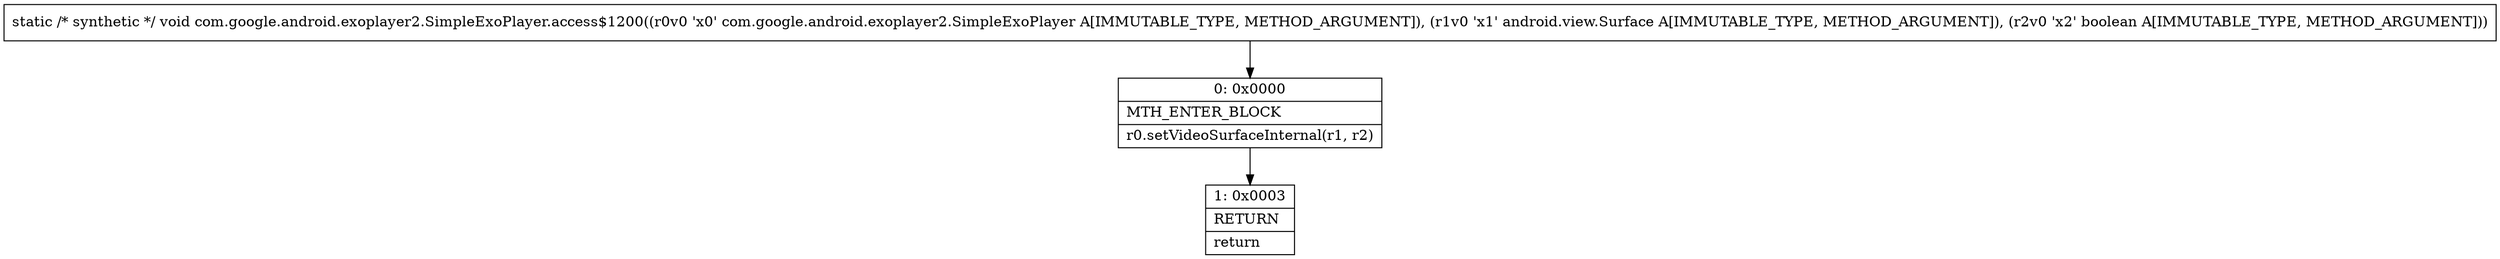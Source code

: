 digraph "CFG forcom.google.android.exoplayer2.SimpleExoPlayer.access$1200(Lcom\/google\/android\/exoplayer2\/SimpleExoPlayer;Landroid\/view\/Surface;Z)V" {
Node_0 [shape=record,label="{0\:\ 0x0000|MTH_ENTER_BLOCK\l|r0.setVideoSurfaceInternal(r1, r2)\l}"];
Node_1 [shape=record,label="{1\:\ 0x0003|RETURN\l|return\l}"];
MethodNode[shape=record,label="{static \/* synthetic *\/ void com.google.android.exoplayer2.SimpleExoPlayer.access$1200((r0v0 'x0' com.google.android.exoplayer2.SimpleExoPlayer A[IMMUTABLE_TYPE, METHOD_ARGUMENT]), (r1v0 'x1' android.view.Surface A[IMMUTABLE_TYPE, METHOD_ARGUMENT]), (r2v0 'x2' boolean A[IMMUTABLE_TYPE, METHOD_ARGUMENT])) }"];
MethodNode -> Node_0;
Node_0 -> Node_1;
}

